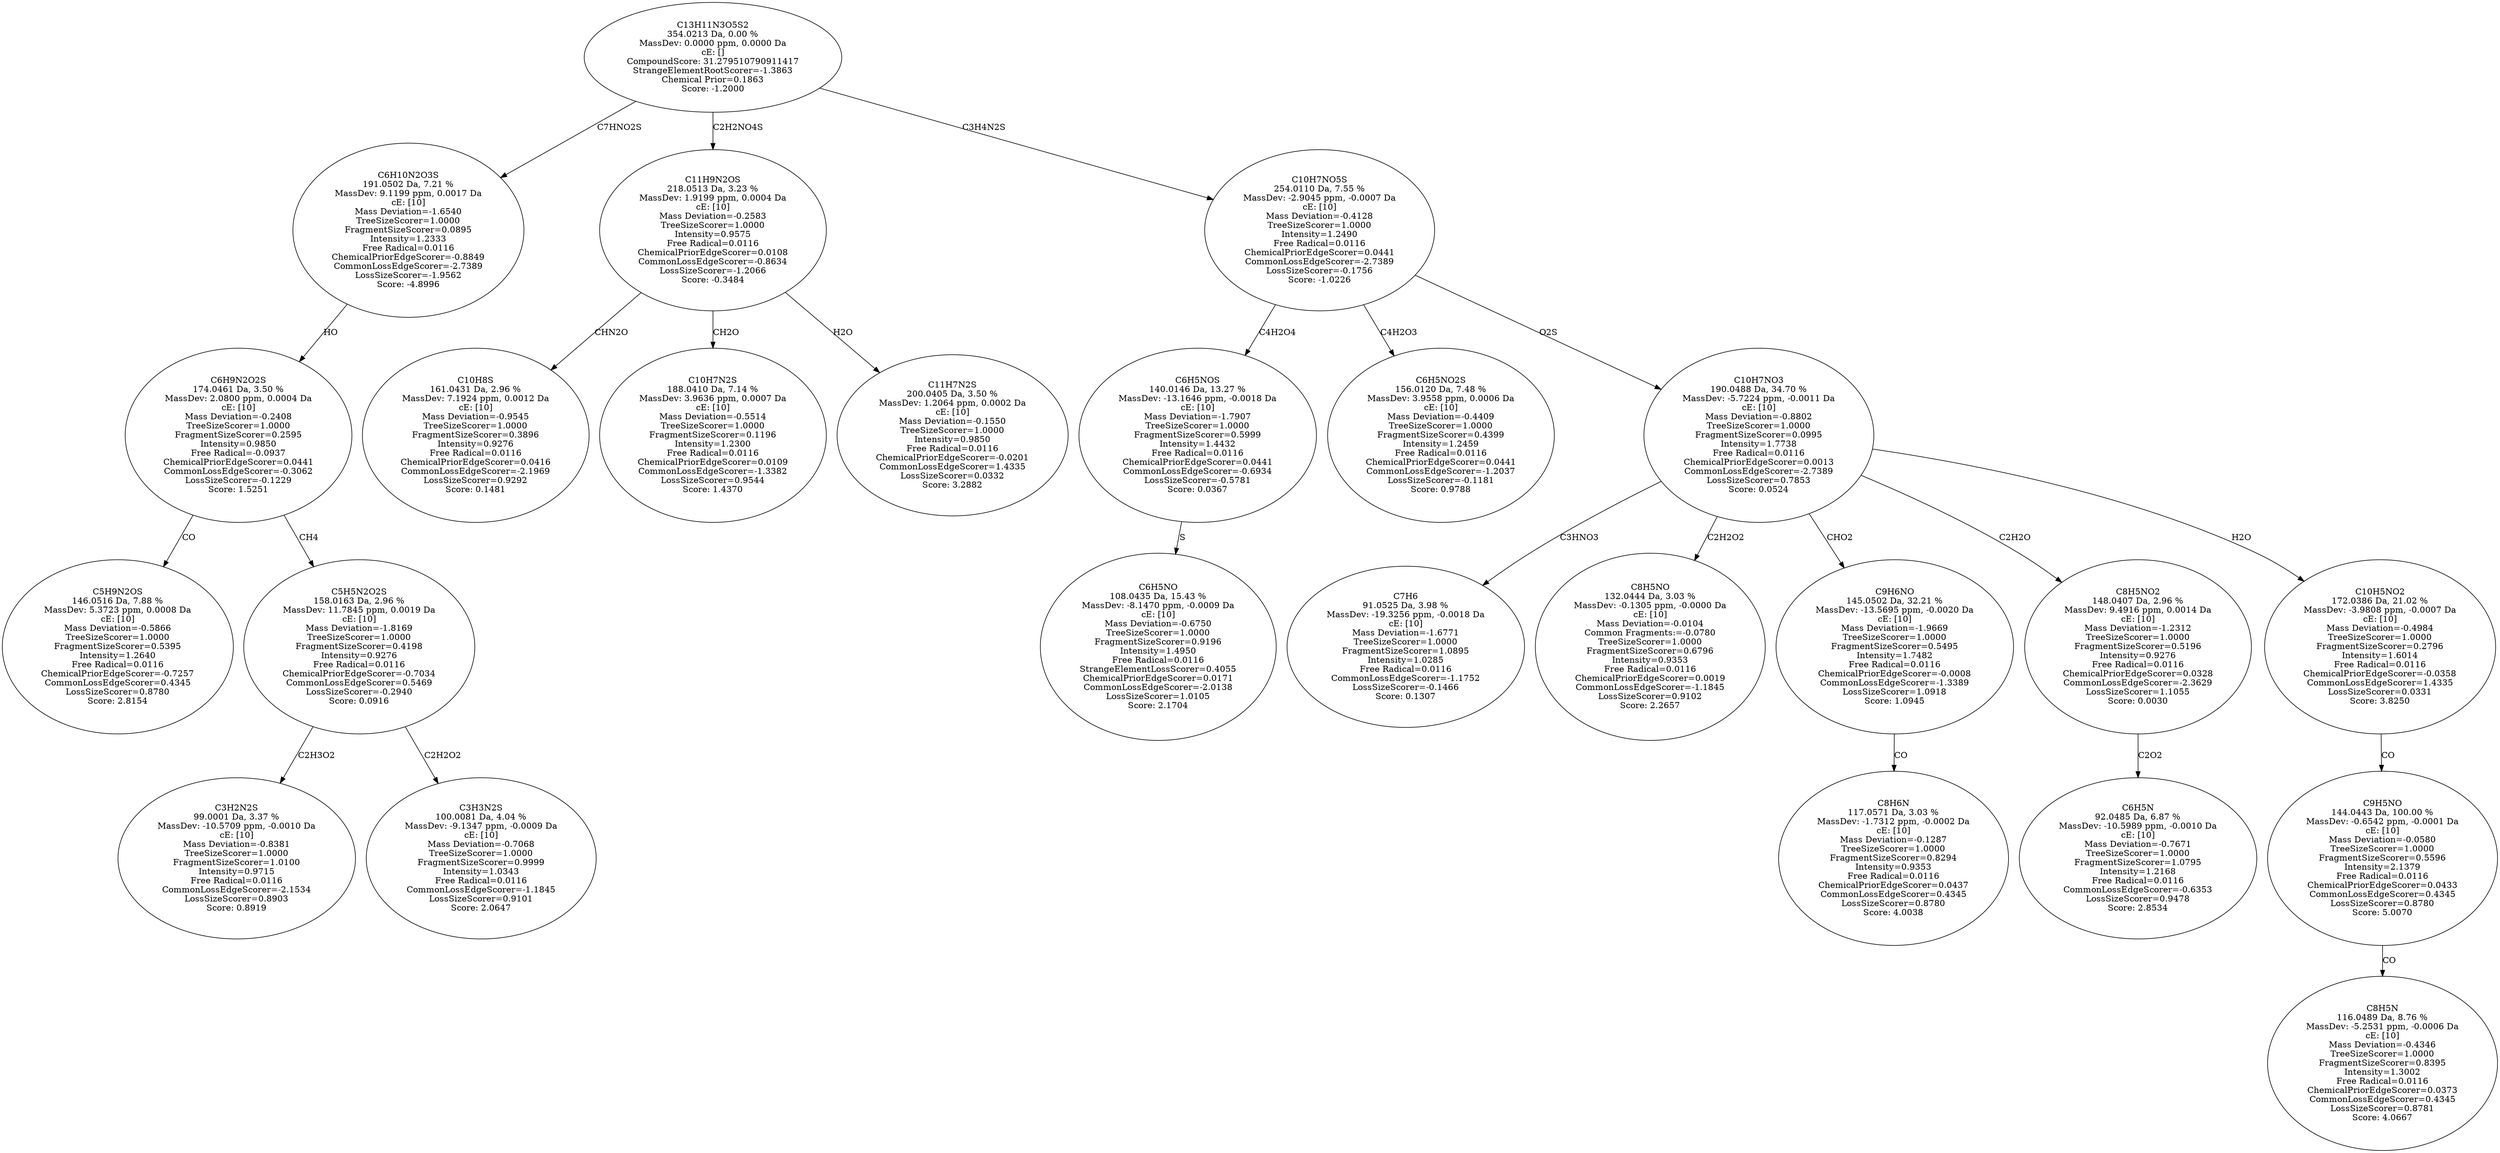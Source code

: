 strict digraph {
v1 [label="C5H9N2OS\n146.0516 Da, 7.88 %\nMassDev: 5.3723 ppm, 0.0008 Da\ncE: [10]\nMass Deviation=-0.5866\nTreeSizeScorer=1.0000\nFragmentSizeScorer=0.5395\nIntensity=1.2640\nFree Radical=0.0116\nChemicalPriorEdgeScorer=-0.7257\nCommonLossEdgeScorer=0.4345\nLossSizeScorer=0.8780\nScore: 2.8154"];
v2 [label="C3H2N2S\n99.0001 Da, 3.37 %\nMassDev: -10.5709 ppm, -0.0010 Da\ncE: [10]\nMass Deviation=-0.8381\nTreeSizeScorer=1.0000\nFragmentSizeScorer=1.0100\nIntensity=0.9715\nFree Radical=0.0116\nCommonLossEdgeScorer=-2.1534\nLossSizeScorer=0.8903\nScore: 0.8919"];
v3 [label="C3H3N2S\n100.0081 Da, 4.04 %\nMassDev: -9.1347 ppm, -0.0009 Da\ncE: [10]\nMass Deviation=-0.7068\nTreeSizeScorer=1.0000\nFragmentSizeScorer=0.9999\nIntensity=1.0343\nFree Radical=0.0116\nCommonLossEdgeScorer=-1.1845\nLossSizeScorer=0.9101\nScore: 2.0647"];
v4 [label="C5H5N2O2S\n158.0163 Da, 2.96 %\nMassDev: 11.7845 ppm, 0.0019 Da\ncE: [10]\nMass Deviation=-1.8169\nTreeSizeScorer=1.0000\nFragmentSizeScorer=0.4198\nIntensity=0.9276\nFree Radical=0.0116\nChemicalPriorEdgeScorer=-0.7034\nCommonLossEdgeScorer=0.5469\nLossSizeScorer=-0.2940\nScore: 0.0916"];
v5 [label="C6H9N2O2S\n174.0461 Da, 3.50 %\nMassDev: 2.0800 ppm, 0.0004 Da\ncE: [10]\nMass Deviation=-0.2408\nTreeSizeScorer=1.0000\nFragmentSizeScorer=0.2595\nIntensity=0.9850\nFree Radical=-0.0937\nChemicalPriorEdgeScorer=0.0441\nCommonLossEdgeScorer=-0.3062\nLossSizeScorer=-0.1229\nScore: 1.5251"];
v6 [label="C6H10N2O3S\n191.0502 Da, 7.21 %\nMassDev: 9.1199 ppm, 0.0017 Da\ncE: [10]\nMass Deviation=-1.6540\nTreeSizeScorer=1.0000\nFragmentSizeScorer=0.0895\nIntensity=1.2333\nFree Radical=0.0116\nChemicalPriorEdgeScorer=-0.8849\nCommonLossEdgeScorer=-2.7389\nLossSizeScorer=-1.9562\nScore: -4.8996"];
v7 [label="C10H8S\n161.0431 Da, 2.96 %\nMassDev: 7.1924 ppm, 0.0012 Da\ncE: [10]\nMass Deviation=-0.9545\nTreeSizeScorer=1.0000\nFragmentSizeScorer=0.3896\nIntensity=0.9276\nFree Radical=0.0116\nChemicalPriorEdgeScorer=0.0416\nCommonLossEdgeScorer=-2.1969\nLossSizeScorer=0.9292\nScore: 0.1481"];
v8 [label="C10H7N2S\n188.0410 Da, 7.14 %\nMassDev: 3.9636 ppm, 0.0007 Da\ncE: [10]\nMass Deviation=-0.5514\nTreeSizeScorer=1.0000\nFragmentSizeScorer=0.1196\nIntensity=1.2300\nFree Radical=0.0116\nChemicalPriorEdgeScorer=0.0109\nCommonLossEdgeScorer=-1.3382\nLossSizeScorer=0.9544\nScore: 1.4370"];
v9 [label="C11H7N2S\n200.0405 Da, 3.50 %\nMassDev: 1.2064 ppm, 0.0002 Da\ncE: [10]\nMass Deviation=-0.1550\nTreeSizeScorer=1.0000\nIntensity=0.9850\nFree Radical=0.0116\nChemicalPriorEdgeScorer=-0.0201\nCommonLossEdgeScorer=1.4335\nLossSizeScorer=0.0332\nScore: 3.2882"];
v10 [label="C11H9N2OS\n218.0513 Da, 3.23 %\nMassDev: 1.9199 ppm, 0.0004 Da\ncE: [10]\nMass Deviation=-0.2583\nTreeSizeScorer=1.0000\nIntensity=0.9575\nFree Radical=0.0116\nChemicalPriorEdgeScorer=0.0108\nCommonLossEdgeScorer=-0.8634\nLossSizeScorer=-1.2066\nScore: -0.3484"];
v11 [label="C6H5NO\n108.0435 Da, 15.43 %\nMassDev: -8.1470 ppm, -0.0009 Da\ncE: [10]\nMass Deviation=-0.6750\nTreeSizeScorer=1.0000\nFragmentSizeScorer=0.9196\nIntensity=1.4950\nFree Radical=0.0116\nStrangeElementLossScorer=0.4055\nChemicalPriorEdgeScorer=0.0171\nCommonLossEdgeScorer=-2.0138\nLossSizeScorer=1.0105\nScore: 2.1704"];
v12 [label="C6H5NOS\n140.0146 Da, 13.27 %\nMassDev: -13.1646 ppm, -0.0018 Da\ncE: [10]\nMass Deviation=-1.7907\nTreeSizeScorer=1.0000\nFragmentSizeScorer=0.5999\nIntensity=1.4432\nFree Radical=0.0116\nChemicalPriorEdgeScorer=0.0441\nCommonLossEdgeScorer=-0.6934\nLossSizeScorer=-0.5781\nScore: 0.0367"];
v13 [label="C6H5NO2S\n156.0120 Da, 7.48 %\nMassDev: 3.9558 ppm, 0.0006 Da\ncE: [10]\nMass Deviation=-0.4409\nTreeSizeScorer=1.0000\nFragmentSizeScorer=0.4399\nIntensity=1.2459\nFree Radical=0.0116\nChemicalPriorEdgeScorer=0.0441\nCommonLossEdgeScorer=-1.2037\nLossSizeScorer=-0.1181\nScore: 0.9788"];
v14 [label="C7H6\n91.0525 Da, 3.98 %\nMassDev: -19.3256 ppm, -0.0018 Da\ncE: [10]\nMass Deviation=-1.6771\nTreeSizeScorer=1.0000\nFragmentSizeScorer=1.0895\nIntensity=1.0285\nFree Radical=0.0116\nCommonLossEdgeScorer=-1.1752\nLossSizeScorer=-0.1466\nScore: 0.1307"];
v15 [label="C8H5NO\n132.0444 Da, 3.03 %\nMassDev: -0.1305 ppm, -0.0000 Da\ncE: [10]\nMass Deviation=-0.0104\nCommon Fragments:=-0.0780\nTreeSizeScorer=1.0000\nFragmentSizeScorer=0.6796\nIntensity=0.9353\nFree Radical=0.0116\nChemicalPriorEdgeScorer=0.0019\nCommonLossEdgeScorer=-1.1845\nLossSizeScorer=0.9102\nScore: 2.2657"];
v16 [label="C8H6N\n117.0571 Da, 3.03 %\nMassDev: -1.7312 ppm, -0.0002 Da\ncE: [10]\nMass Deviation=-0.1287\nTreeSizeScorer=1.0000\nFragmentSizeScorer=0.8294\nIntensity=0.9353\nFree Radical=0.0116\nChemicalPriorEdgeScorer=0.0437\nCommonLossEdgeScorer=0.4345\nLossSizeScorer=0.8780\nScore: 4.0038"];
v17 [label="C9H6NO\n145.0502 Da, 32.21 %\nMassDev: -13.5695 ppm, -0.0020 Da\ncE: [10]\nMass Deviation=-1.9669\nTreeSizeScorer=1.0000\nFragmentSizeScorer=0.5495\nIntensity=1.7482\nFree Radical=0.0116\nChemicalPriorEdgeScorer=-0.0008\nCommonLossEdgeScorer=-1.3389\nLossSizeScorer=1.0918\nScore: 1.0945"];
v18 [label="C6H5N\n92.0485 Da, 6.87 %\nMassDev: -10.5989 ppm, -0.0010 Da\ncE: [10]\nMass Deviation=-0.7671\nTreeSizeScorer=1.0000\nFragmentSizeScorer=1.0795\nIntensity=1.2168\nFree Radical=0.0116\nCommonLossEdgeScorer=-0.6353\nLossSizeScorer=0.9478\nScore: 2.8534"];
v19 [label="C8H5NO2\n148.0407 Da, 2.96 %\nMassDev: 9.4916 ppm, 0.0014 Da\ncE: [10]\nMass Deviation=-1.2312\nTreeSizeScorer=1.0000\nFragmentSizeScorer=0.5196\nIntensity=0.9276\nFree Radical=0.0116\nChemicalPriorEdgeScorer=0.0328\nCommonLossEdgeScorer=-2.3629\nLossSizeScorer=1.1055\nScore: 0.0030"];
v20 [label="C8H5N\n116.0489 Da, 8.76 %\nMassDev: -5.2531 ppm, -0.0006 Da\ncE: [10]\nMass Deviation=-0.4346\nTreeSizeScorer=1.0000\nFragmentSizeScorer=0.8395\nIntensity=1.3002\nFree Radical=0.0116\nChemicalPriorEdgeScorer=0.0373\nCommonLossEdgeScorer=0.4345\nLossSizeScorer=0.8781\nScore: 4.0667"];
v21 [label="C9H5NO\n144.0443 Da, 100.00 %\nMassDev: -0.6542 ppm, -0.0001 Da\ncE: [10]\nMass Deviation=-0.0580\nTreeSizeScorer=1.0000\nFragmentSizeScorer=0.5596\nIntensity=2.1379\nFree Radical=0.0116\nChemicalPriorEdgeScorer=0.0433\nCommonLossEdgeScorer=0.4345\nLossSizeScorer=0.8780\nScore: 5.0070"];
v22 [label="C10H5NO2\n172.0386 Da, 21.02 %\nMassDev: -3.9808 ppm, -0.0007 Da\ncE: [10]\nMass Deviation=-0.4984\nTreeSizeScorer=1.0000\nFragmentSizeScorer=0.2796\nIntensity=1.6014\nFree Radical=0.0116\nChemicalPriorEdgeScorer=-0.0358\nCommonLossEdgeScorer=1.4335\nLossSizeScorer=0.0331\nScore: 3.8250"];
v23 [label="C10H7NO3\n190.0488 Da, 34.70 %\nMassDev: -5.7224 ppm, -0.0011 Da\ncE: [10]\nMass Deviation=-0.8802\nTreeSizeScorer=1.0000\nFragmentSizeScorer=0.0995\nIntensity=1.7738\nFree Radical=0.0116\nChemicalPriorEdgeScorer=0.0013\nCommonLossEdgeScorer=-2.7389\nLossSizeScorer=0.7853\nScore: 0.0524"];
v24 [label="C10H7NO5S\n254.0110 Da, 7.55 %\nMassDev: -2.9045 ppm, -0.0007 Da\ncE: [10]\nMass Deviation=-0.4128\nTreeSizeScorer=1.0000\nIntensity=1.2490\nFree Radical=0.0116\nChemicalPriorEdgeScorer=0.0441\nCommonLossEdgeScorer=-2.7389\nLossSizeScorer=-0.1756\nScore: -1.0226"];
v25 [label="C13H11N3O5S2\n354.0213 Da, 0.00 %\nMassDev: 0.0000 ppm, 0.0000 Da\ncE: []\nCompoundScore: 31.279510790911417\nStrangeElementRootScorer=-1.3863\nChemical Prior=0.1863\nScore: -1.2000"];
v5 -> v1 [label="CO"];
v4 -> v2 [label="C2H3O2"];
v4 -> v3 [label="C2H2O2"];
v5 -> v4 [label="CH4"];
v6 -> v5 [label="HO"];
v25 -> v6 [label="C7HNO2S"];
v10 -> v7 [label="CHN2O"];
v10 -> v8 [label="CH2O"];
v10 -> v9 [label="H2O"];
v25 -> v10 [label="C2H2NO4S"];
v12 -> v11 [label="S"];
v24 -> v12 [label="C4H2O4"];
v24 -> v13 [label="C4H2O3"];
v23 -> v14 [label="C3HNO3"];
v23 -> v15 [label="C2H2O2"];
v17 -> v16 [label="CO"];
v23 -> v17 [label="CHO2"];
v19 -> v18 [label="C2O2"];
v23 -> v19 [label="C2H2O"];
v21 -> v20 [label="CO"];
v22 -> v21 [label="CO"];
v23 -> v22 [label="H2O"];
v24 -> v23 [label="O2S"];
v25 -> v24 [label="C3H4N2S"];
}